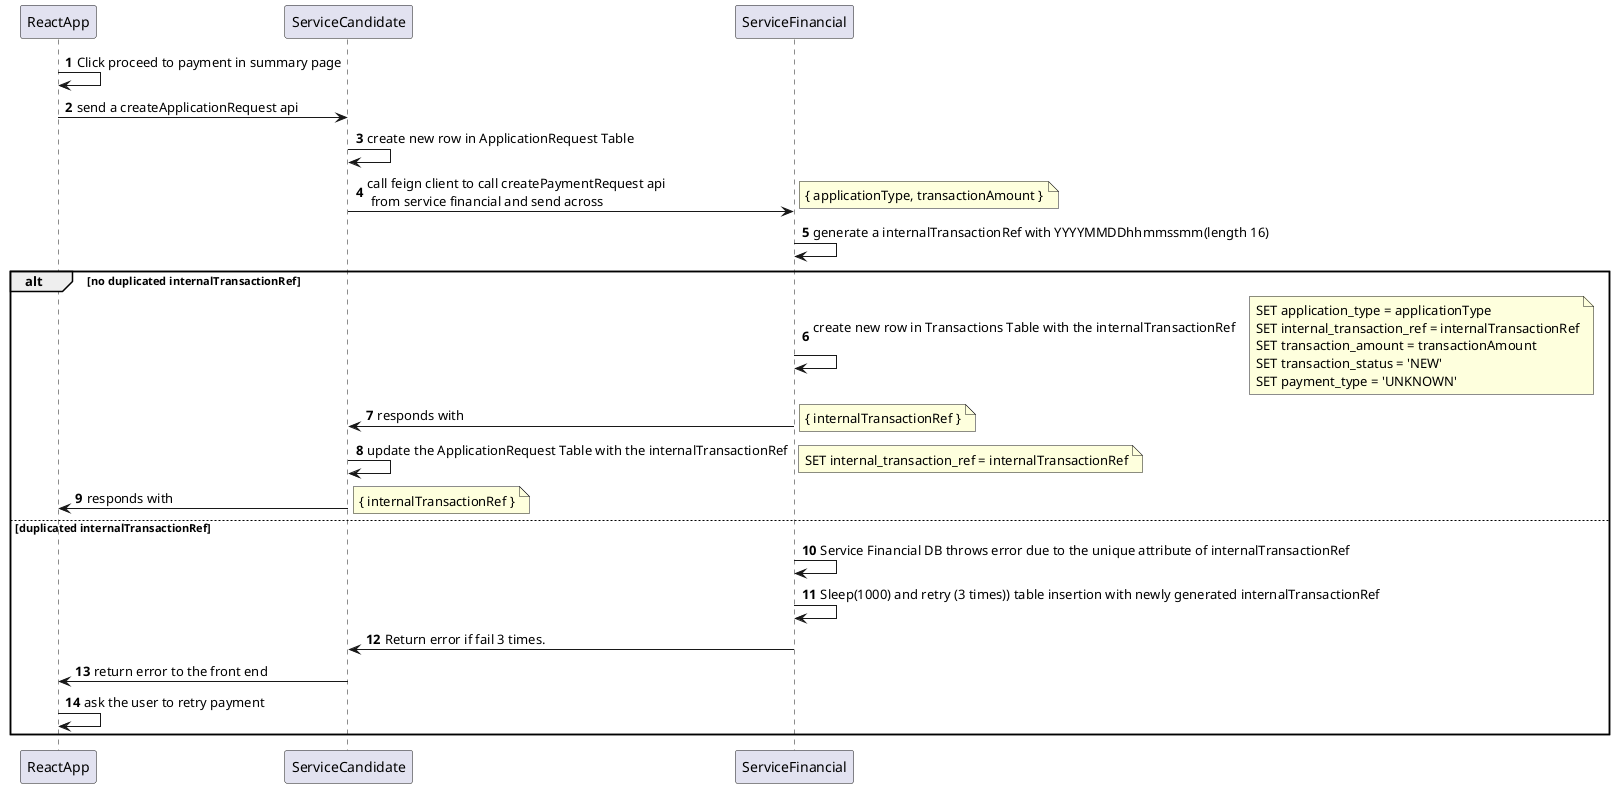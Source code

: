 @startuml
autonumber
ReactApp -> ReactApp    :  Click proceed to payment in summary page
ReactApp -> ServiceCandidate     : send a createApplicationRequest api
ServiceCandidate -> ServiceCandidate : create new row in ApplicationRequest Table
ServiceCandidate -> ServiceFinancial      : call feign client to call createPaymentRequest api \n from service financial and send across
note right
 { applicationType, transactionAmount }
end note

ServiceFinancial -> ServiceFinancial : generate a internalTransactionRef with YYYYMMDDhhmmssmm(length 16)
alt no duplicated internalTransactionRef
ServiceFinancial -> ServiceFinancial : create new row in Transactions Table with the internalTransactionRef \n
note right
SET application_type = applicationType
SET internal_transaction_ref = internalTransactionRef
SET transaction_amount = transactionAmount
SET transaction_status = 'NEW'
SET payment_type = 'UNKNOWN'
end note
ServiceFinancial -> ServiceCandidate       :  responds with
note right
 { internalTransactionRef }
end note

ServiceCandidate -> ServiceCandidate : update the ApplicationRequest Table with the internalTransactionRef
note right
SET internal_transaction_ref = internalTransactionRef
end note
ServiceCandidate -> ReactApp : responds with
note right
{ internalTransactionRef }
end note
else duplicated internalTransactionRef
ServiceFinancial -> ServiceFinancial : Service Financial DB throws error due to the unique attribute of internalTransactionRef
ServiceFinancial -> ServiceFinancial : Sleep(1000) and retry (3 times)) table insertion with newly generated internalTransactionRef
ServiceFinancial -> ServiceCandidate       :  Return error if fail 3 times.
ServiceCandidate -> ReactApp : return error to the front end
ReactApp -> ReactApp : ask the user to retry payment
end
@enduml